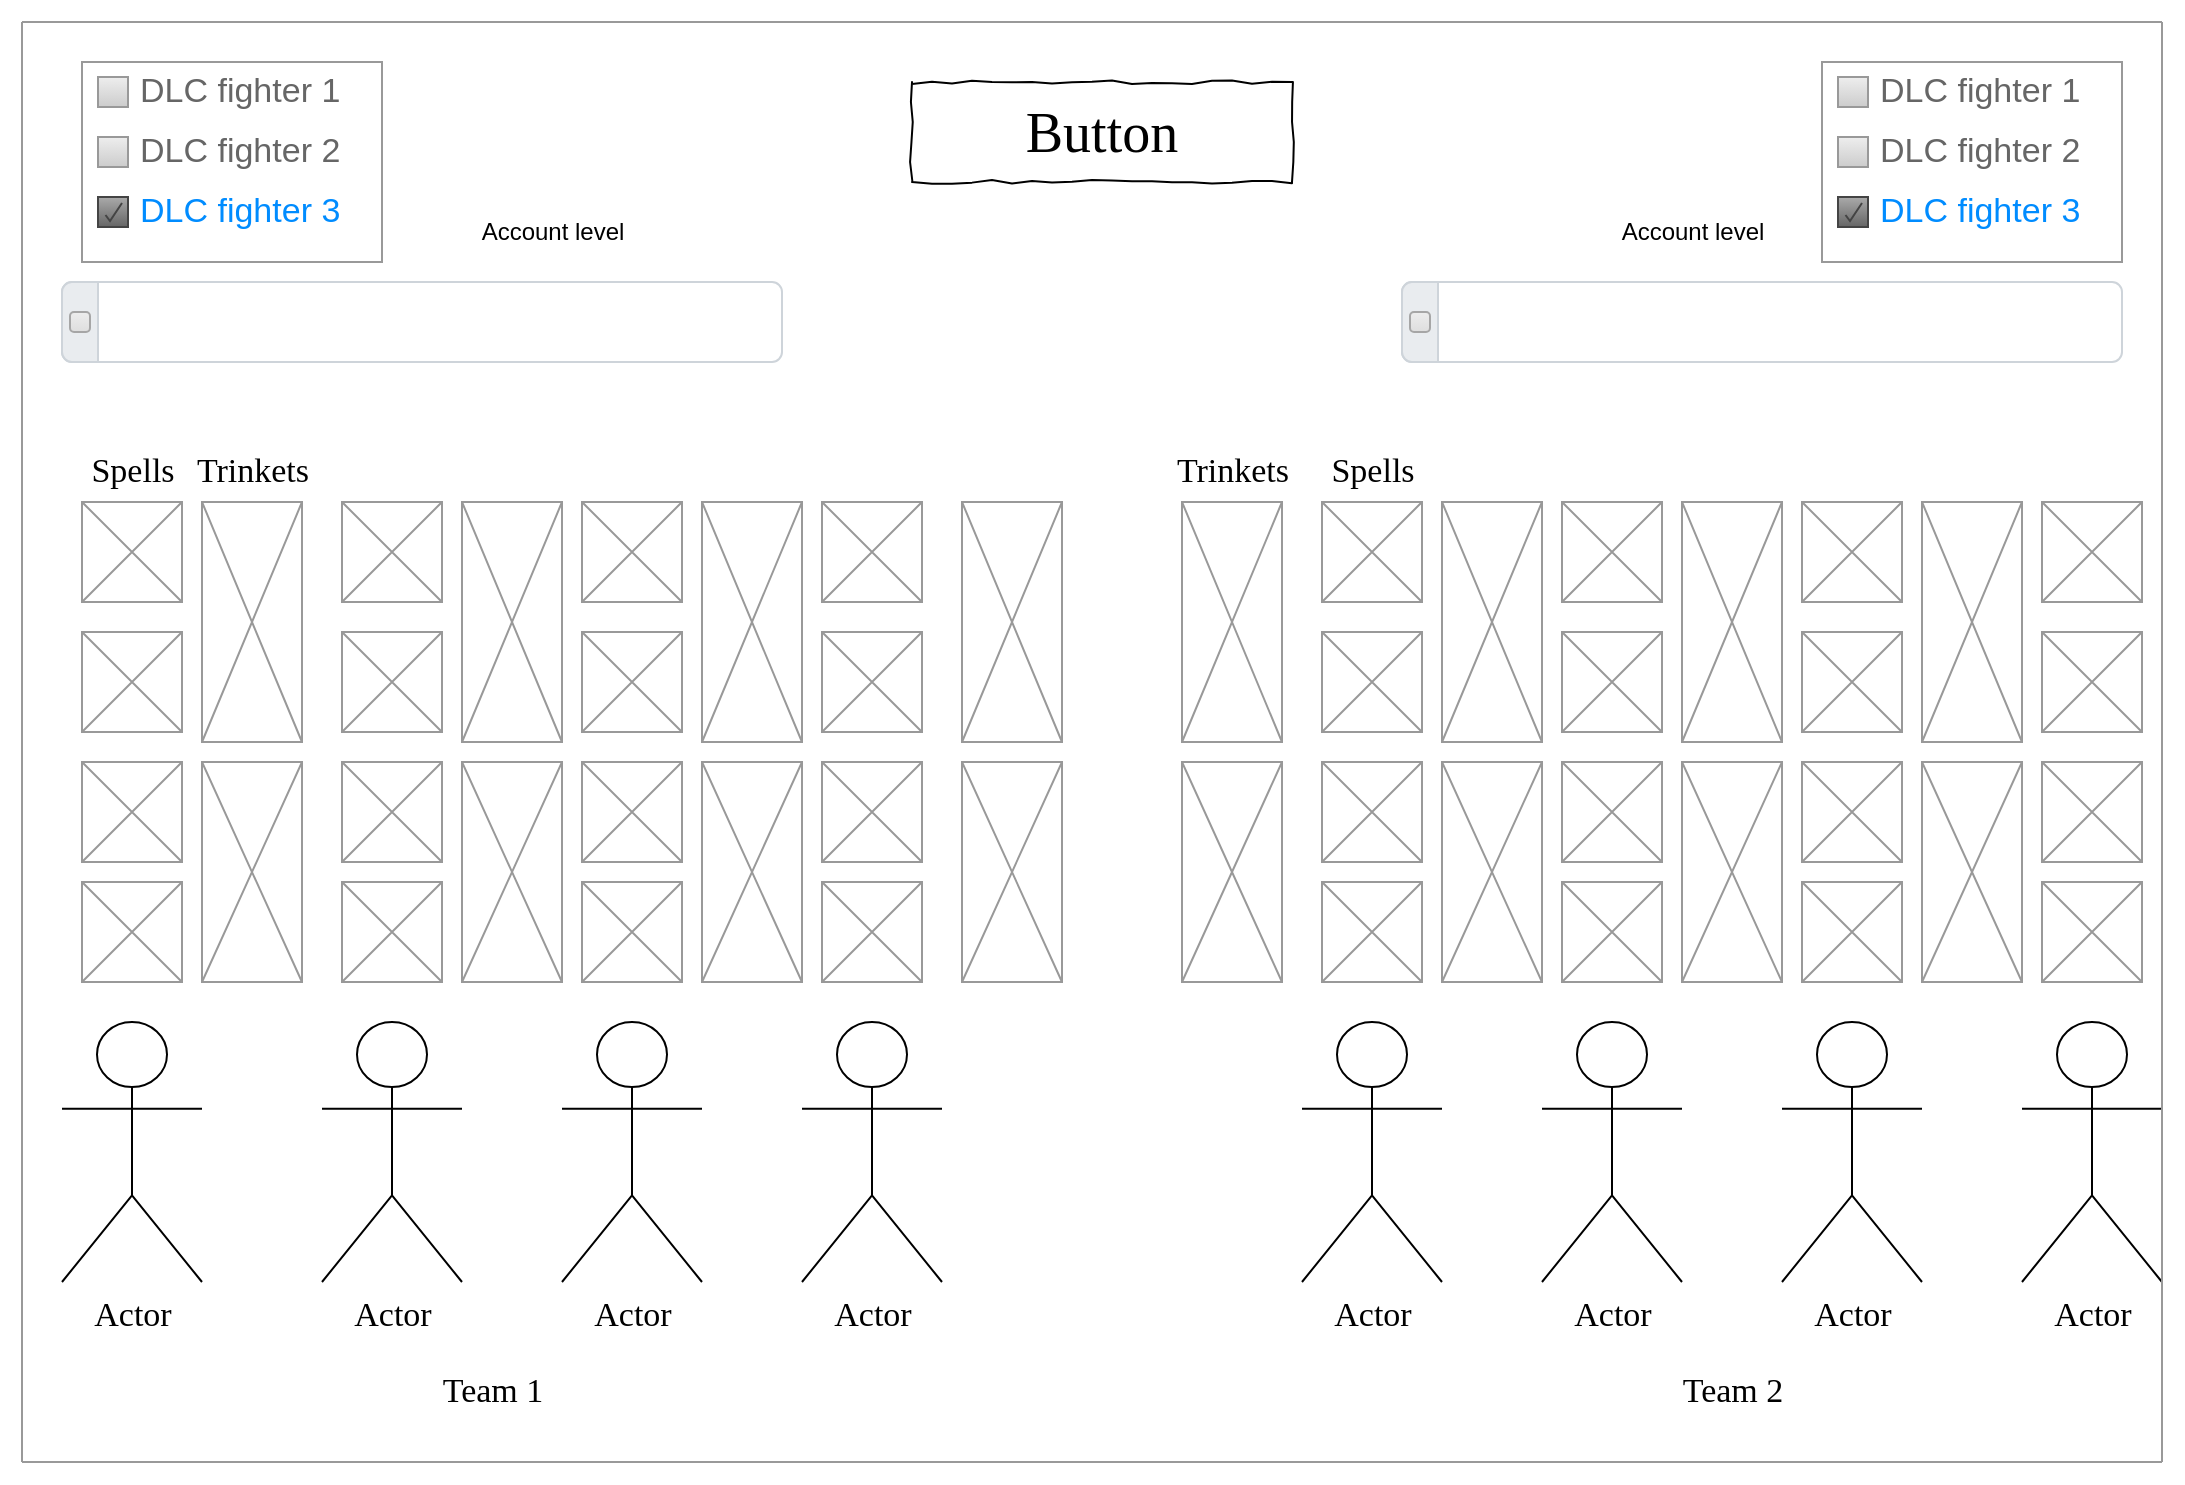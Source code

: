 <mxfile version="20.3.0" type="device"><diagram name="Page-1" id="03018318-947c-dd8e-b7a3-06fadd420f32"><mxGraphModel dx="1422" dy="873" grid="1" gridSize="10" guides="1" tooltips="1" connect="1" arrows="1" fold="1" page="1" pageScale="1" pageWidth="1100" pageHeight="850" background="none" math="0" shadow="0"><root><mxCell id="0"/><mxCell id="1" parent="0"/><mxCell id="677b7b8949515195-2" value="Button" style="whiteSpace=wrap;html=1;rounded=0;shadow=0;labelBackgroundColor=none;strokeWidth=1;fontFamily=Verdana;fontSize=28;align=center;comic=1;" parent="1" vertex="1"><mxGeometry x="455" y="150" width="190" height="50" as="geometry"/></mxCell><mxCell id="S004HbWAybI3GaQVw6qw-1" value="&lt;font style=&quot;font-size: 17px;&quot; face=&quot;Times New Roman&quot;&gt;Team 1&lt;/font&gt;" style="text;html=1;align=center;verticalAlign=middle;resizable=0;points=[];autosize=1;strokeColor=none;fillColor=none;" parent="1" vertex="1"><mxGeometry x="210" y="790" width="70" height="30" as="geometry"/></mxCell><mxCell id="S004HbWAybI3GaQVw6qw-2" value="Actor" style="shape=umlActor;verticalLabelPosition=bottom;verticalAlign=top;html=1;outlineConnect=0;fontFamily=Times New Roman;fontSize=17;" parent="1" vertex="1"><mxGeometry x="30" y="620" width="70" height="130" as="geometry"/></mxCell><mxCell id="S004HbWAybI3GaQVw6qw-4" value="Actor" style="shape=umlActor;verticalLabelPosition=bottom;verticalAlign=top;html=1;outlineConnect=0;fontFamily=Times New Roman;fontSize=17;" parent="1" vertex="1"><mxGeometry x="160" y="620" width="70" height="130" as="geometry"/></mxCell><mxCell id="S004HbWAybI3GaQVw6qw-5" value="Actor" style="shape=umlActor;verticalLabelPosition=bottom;verticalAlign=top;html=1;outlineConnect=0;fontFamily=Times New Roman;fontSize=17;" parent="1" vertex="1"><mxGeometry x="280" y="620" width="70" height="130" as="geometry"/></mxCell><mxCell id="S004HbWAybI3GaQVw6qw-6" value="Actor" style="shape=umlActor;verticalLabelPosition=bottom;verticalAlign=top;html=1;outlineConnect=0;fontFamily=Times New Roman;fontSize=17;" parent="1" vertex="1"><mxGeometry x="400" y="620" width="70" height="130" as="geometry"/></mxCell><mxCell id="S004HbWAybI3GaQVw6qw-7" value="&lt;font style=&quot;font-size: 17px;&quot; face=&quot;Times New Roman&quot;&gt;Team 2&lt;/font&gt;" style="text;html=1;align=center;verticalAlign=middle;resizable=0;points=[];autosize=1;strokeColor=none;fillColor=none;" parent="1" vertex="1"><mxGeometry x="830" y="790" width="70" height="30" as="geometry"/></mxCell><mxCell id="S004HbWAybI3GaQVw6qw-8" value="Actor" style="shape=umlActor;verticalLabelPosition=bottom;verticalAlign=top;html=1;outlineConnect=0;fontFamily=Times New Roman;fontSize=17;" parent="1" vertex="1"><mxGeometry x="650" y="620" width="70" height="130" as="geometry"/></mxCell><mxCell id="S004HbWAybI3GaQVw6qw-9" value="Actor" style="shape=umlActor;verticalLabelPosition=bottom;verticalAlign=top;html=1;outlineConnect=0;fontFamily=Times New Roman;fontSize=17;" parent="1" vertex="1"><mxGeometry x="770" y="620" width="70" height="130" as="geometry"/></mxCell><mxCell id="S004HbWAybI3GaQVw6qw-10" value="Actor" style="shape=umlActor;verticalLabelPosition=bottom;verticalAlign=top;html=1;outlineConnect=0;fontFamily=Times New Roman;fontSize=17;" parent="1" vertex="1"><mxGeometry x="890" y="620" width="70" height="130" as="geometry"/></mxCell><mxCell id="S004HbWAybI3GaQVw6qw-11" value="Actor" style="shape=umlActor;verticalLabelPosition=bottom;verticalAlign=top;html=1;outlineConnect=0;fontFamily=Times New Roman;fontSize=17;" parent="1" vertex="1"><mxGeometry x="1010" y="620" width="70" height="130" as="geometry"/></mxCell><mxCell id="S004HbWAybI3GaQVw6qw-16" value="" style="verticalLabelPosition=bottom;shadow=0;dashed=0;align=center;html=1;verticalAlign=top;strokeWidth=1;shape=mxgraph.mockup.graphics.simpleIcon;strokeColor=#999999;fontFamily=Times New Roman;fontSize=17;" parent="1" vertex="1"><mxGeometry x="40" y="425" width="50" height="50" as="geometry"/></mxCell><mxCell id="S004HbWAybI3GaQVw6qw-17" value="" style="verticalLabelPosition=bottom;shadow=0;dashed=0;align=center;html=1;verticalAlign=top;strokeWidth=1;shape=mxgraph.mockup.graphics.simpleIcon;strokeColor=#999999;fontFamily=Times New Roman;fontSize=17;" parent="1" vertex="1"><mxGeometry x="40" y="550" width="50" height="50" as="geometry"/></mxCell><mxCell id="S004HbWAybI3GaQVw6qw-18" value="" style="verticalLabelPosition=bottom;shadow=0;dashed=0;align=center;html=1;verticalAlign=top;strokeWidth=1;shape=mxgraph.mockup.graphics.simpleIcon;strokeColor=#999999;fontFamily=Times New Roman;fontSize=17;" parent="1" vertex="1"><mxGeometry x="40" y="490" width="50" height="50" as="geometry"/></mxCell><mxCell id="S004HbWAybI3GaQVw6qw-19" value="" style="verticalLabelPosition=bottom;shadow=0;dashed=0;align=center;html=1;verticalAlign=top;strokeWidth=1;shape=mxgraph.mockup.graphics.simpleIcon;strokeColor=#999999;fontFamily=Times New Roman;fontSize=17;" parent="1" vertex="1"><mxGeometry x="40" y="360" width="50" height="50" as="geometry"/></mxCell><mxCell id="S004HbWAybI3GaQVw6qw-20" value="" style="verticalLabelPosition=bottom;shadow=0;dashed=0;align=center;html=1;verticalAlign=top;strokeWidth=1;shape=mxgraph.mockup.graphics.simpleIcon;strokeColor=#999999;fontFamily=Times New Roman;fontSize=17;" parent="1" vertex="1"><mxGeometry x="170" y="425" width="50" height="50" as="geometry"/></mxCell><mxCell id="S004HbWAybI3GaQVw6qw-21" value="" style="verticalLabelPosition=bottom;shadow=0;dashed=0;align=center;html=1;verticalAlign=top;strokeWidth=1;shape=mxgraph.mockup.graphics.simpleIcon;strokeColor=#999999;fontFamily=Times New Roman;fontSize=17;" parent="1" vertex="1"><mxGeometry x="170" y="550" width="50" height="50" as="geometry"/></mxCell><mxCell id="S004HbWAybI3GaQVw6qw-22" value="" style="verticalLabelPosition=bottom;shadow=0;dashed=0;align=center;html=1;verticalAlign=top;strokeWidth=1;shape=mxgraph.mockup.graphics.simpleIcon;strokeColor=#999999;fontFamily=Times New Roman;fontSize=17;" parent="1" vertex="1"><mxGeometry x="170" y="490" width="50" height="50" as="geometry"/></mxCell><mxCell id="S004HbWAybI3GaQVw6qw-23" value="" style="verticalLabelPosition=bottom;shadow=0;dashed=0;align=center;html=1;verticalAlign=top;strokeWidth=1;shape=mxgraph.mockup.graphics.simpleIcon;strokeColor=#999999;fontFamily=Times New Roman;fontSize=17;" parent="1" vertex="1"><mxGeometry x="170" y="360" width="50" height="50" as="geometry"/></mxCell><mxCell id="S004HbWAybI3GaQVw6qw-24" value="" style="verticalLabelPosition=bottom;shadow=0;dashed=0;align=center;html=1;verticalAlign=top;strokeWidth=1;shape=mxgraph.mockup.graphics.simpleIcon;strokeColor=#999999;fontFamily=Times New Roman;fontSize=17;" parent="1" vertex="1"><mxGeometry x="290" y="425" width="50" height="50" as="geometry"/></mxCell><mxCell id="S004HbWAybI3GaQVw6qw-25" value="" style="verticalLabelPosition=bottom;shadow=0;dashed=0;align=center;html=1;verticalAlign=top;strokeWidth=1;shape=mxgraph.mockup.graphics.simpleIcon;strokeColor=#999999;fontFamily=Times New Roman;fontSize=17;" parent="1" vertex="1"><mxGeometry x="290" y="550" width="50" height="50" as="geometry"/></mxCell><mxCell id="S004HbWAybI3GaQVw6qw-26" value="" style="verticalLabelPosition=bottom;shadow=0;dashed=0;align=center;html=1;verticalAlign=top;strokeWidth=1;shape=mxgraph.mockup.graphics.simpleIcon;strokeColor=#999999;fontFamily=Times New Roman;fontSize=17;" parent="1" vertex="1"><mxGeometry x="290" y="490" width="50" height="50" as="geometry"/></mxCell><mxCell id="S004HbWAybI3GaQVw6qw-27" value="" style="verticalLabelPosition=bottom;shadow=0;dashed=0;align=center;html=1;verticalAlign=top;strokeWidth=1;shape=mxgraph.mockup.graphics.simpleIcon;strokeColor=#999999;fontFamily=Times New Roman;fontSize=17;" parent="1" vertex="1"><mxGeometry x="290" y="360" width="50" height="50" as="geometry"/></mxCell><mxCell id="S004HbWAybI3GaQVw6qw-28" value="" style="verticalLabelPosition=bottom;shadow=0;dashed=0;align=center;html=1;verticalAlign=top;strokeWidth=1;shape=mxgraph.mockup.graphics.simpleIcon;strokeColor=#999999;fontFamily=Times New Roman;fontSize=17;" parent="1" vertex="1"><mxGeometry x="410" y="425" width="50" height="50" as="geometry"/></mxCell><mxCell id="S004HbWAybI3GaQVw6qw-29" value="" style="verticalLabelPosition=bottom;shadow=0;dashed=0;align=center;html=1;verticalAlign=top;strokeWidth=1;shape=mxgraph.mockup.graphics.simpleIcon;strokeColor=#999999;fontFamily=Times New Roman;fontSize=17;" parent="1" vertex="1"><mxGeometry x="410" y="550" width="50" height="50" as="geometry"/></mxCell><mxCell id="S004HbWAybI3GaQVw6qw-30" value="" style="verticalLabelPosition=bottom;shadow=0;dashed=0;align=center;html=1;verticalAlign=top;strokeWidth=1;shape=mxgraph.mockup.graphics.simpleIcon;strokeColor=#999999;fontFamily=Times New Roman;fontSize=17;" parent="1" vertex="1"><mxGeometry x="410" y="490" width="50" height="50" as="geometry"/></mxCell><mxCell id="S004HbWAybI3GaQVw6qw-31" value="" style="verticalLabelPosition=bottom;shadow=0;dashed=0;align=center;html=1;verticalAlign=top;strokeWidth=1;shape=mxgraph.mockup.graphics.simpleIcon;strokeColor=#999999;fontFamily=Times New Roman;fontSize=17;" parent="1" vertex="1"><mxGeometry x="410" y="360" width="50" height="50" as="geometry"/></mxCell><mxCell id="S004HbWAybI3GaQVw6qw-32" value="" style="verticalLabelPosition=bottom;shadow=0;dashed=0;align=center;html=1;verticalAlign=top;strokeWidth=1;shape=mxgraph.mockup.graphics.simpleIcon;strokeColor=#999999;fontFamily=Times New Roman;fontSize=17;" parent="1" vertex="1"><mxGeometry x="660" y="425" width="50" height="50" as="geometry"/></mxCell><mxCell id="S004HbWAybI3GaQVw6qw-33" value="" style="verticalLabelPosition=bottom;shadow=0;dashed=0;align=center;html=1;verticalAlign=top;strokeWidth=1;shape=mxgraph.mockup.graphics.simpleIcon;strokeColor=#999999;fontFamily=Times New Roman;fontSize=17;" parent="1" vertex="1"><mxGeometry x="660" y="550" width="50" height="50" as="geometry"/></mxCell><mxCell id="S004HbWAybI3GaQVw6qw-34" value="" style="verticalLabelPosition=bottom;shadow=0;dashed=0;align=center;html=1;verticalAlign=top;strokeWidth=1;shape=mxgraph.mockup.graphics.simpleIcon;strokeColor=#999999;fontFamily=Times New Roman;fontSize=17;" parent="1" vertex="1"><mxGeometry x="660" y="490" width="50" height="50" as="geometry"/></mxCell><mxCell id="S004HbWAybI3GaQVw6qw-35" value="" style="verticalLabelPosition=bottom;shadow=0;dashed=0;align=center;html=1;verticalAlign=top;strokeWidth=1;shape=mxgraph.mockup.graphics.simpleIcon;strokeColor=#999999;fontFamily=Times New Roman;fontSize=17;" parent="1" vertex="1"><mxGeometry x="660" y="360" width="50" height="50" as="geometry"/></mxCell><mxCell id="S004HbWAybI3GaQVw6qw-36" value="" style="verticalLabelPosition=bottom;shadow=0;dashed=0;align=center;html=1;verticalAlign=top;strokeWidth=1;shape=mxgraph.mockup.graphics.simpleIcon;strokeColor=#999999;fontFamily=Times New Roman;fontSize=17;" parent="1" vertex="1"><mxGeometry x="780" y="425" width="50" height="50" as="geometry"/></mxCell><mxCell id="S004HbWAybI3GaQVw6qw-37" value="" style="verticalLabelPosition=bottom;shadow=0;dashed=0;align=center;html=1;verticalAlign=top;strokeWidth=1;shape=mxgraph.mockup.graphics.simpleIcon;strokeColor=#999999;fontFamily=Times New Roman;fontSize=17;" parent="1" vertex="1"><mxGeometry x="780" y="550" width="50" height="50" as="geometry"/></mxCell><mxCell id="S004HbWAybI3GaQVw6qw-38" value="" style="verticalLabelPosition=bottom;shadow=0;dashed=0;align=center;html=1;verticalAlign=top;strokeWidth=1;shape=mxgraph.mockup.graphics.simpleIcon;strokeColor=#999999;fontFamily=Times New Roman;fontSize=17;" parent="1" vertex="1"><mxGeometry x="780" y="490" width="50" height="50" as="geometry"/></mxCell><mxCell id="S004HbWAybI3GaQVw6qw-39" value="" style="verticalLabelPosition=bottom;shadow=0;dashed=0;align=center;html=1;verticalAlign=top;strokeWidth=1;shape=mxgraph.mockup.graphics.simpleIcon;strokeColor=#999999;fontFamily=Times New Roman;fontSize=17;" parent="1" vertex="1"><mxGeometry x="780" y="360" width="50" height="50" as="geometry"/></mxCell><mxCell id="S004HbWAybI3GaQVw6qw-40" value="" style="verticalLabelPosition=bottom;shadow=0;dashed=0;align=center;html=1;verticalAlign=top;strokeWidth=1;shape=mxgraph.mockup.graphics.simpleIcon;strokeColor=#999999;fontFamily=Times New Roman;fontSize=17;" parent="1" vertex="1"><mxGeometry x="900" y="425" width="50" height="50" as="geometry"/></mxCell><mxCell id="S004HbWAybI3GaQVw6qw-41" value="" style="verticalLabelPosition=bottom;shadow=0;dashed=0;align=center;html=1;verticalAlign=top;strokeWidth=1;shape=mxgraph.mockup.graphics.simpleIcon;strokeColor=#999999;fontFamily=Times New Roman;fontSize=17;" parent="1" vertex="1"><mxGeometry x="900" y="550" width="50" height="50" as="geometry"/></mxCell><mxCell id="S004HbWAybI3GaQVw6qw-42" value="" style="verticalLabelPosition=bottom;shadow=0;dashed=0;align=center;html=1;verticalAlign=top;strokeWidth=1;shape=mxgraph.mockup.graphics.simpleIcon;strokeColor=#999999;fontFamily=Times New Roman;fontSize=17;" parent="1" vertex="1"><mxGeometry x="900" y="490" width="50" height="50" as="geometry"/></mxCell><mxCell id="S004HbWAybI3GaQVw6qw-43" value="" style="verticalLabelPosition=bottom;shadow=0;dashed=0;align=center;html=1;verticalAlign=top;strokeWidth=1;shape=mxgraph.mockup.graphics.simpleIcon;strokeColor=#999999;fontFamily=Times New Roman;fontSize=17;" parent="1" vertex="1"><mxGeometry x="900" y="360" width="50" height="50" as="geometry"/></mxCell><mxCell id="S004HbWAybI3GaQVw6qw-44" value="" style="verticalLabelPosition=bottom;shadow=0;dashed=0;align=center;html=1;verticalAlign=top;strokeWidth=1;shape=mxgraph.mockup.graphics.simpleIcon;strokeColor=#999999;fontFamily=Times New Roman;fontSize=17;" parent="1" vertex="1"><mxGeometry x="1020" y="425" width="50" height="50" as="geometry"/></mxCell><mxCell id="S004HbWAybI3GaQVw6qw-45" value="" style="verticalLabelPosition=bottom;shadow=0;dashed=0;align=center;html=1;verticalAlign=top;strokeWidth=1;shape=mxgraph.mockup.graphics.simpleIcon;strokeColor=#999999;fontFamily=Times New Roman;fontSize=17;" parent="1" vertex="1"><mxGeometry x="1020" y="550" width="50" height="50" as="geometry"/></mxCell><mxCell id="S004HbWAybI3GaQVw6qw-46" value="" style="verticalLabelPosition=bottom;shadow=0;dashed=0;align=center;html=1;verticalAlign=top;strokeWidth=1;shape=mxgraph.mockup.graphics.simpleIcon;strokeColor=#999999;fontFamily=Times New Roman;fontSize=17;" parent="1" vertex="1"><mxGeometry x="1020" y="490" width="50" height="50" as="geometry"/></mxCell><mxCell id="S004HbWAybI3GaQVw6qw-47" value="" style="verticalLabelPosition=bottom;shadow=0;dashed=0;align=center;html=1;verticalAlign=top;strokeWidth=1;shape=mxgraph.mockup.graphics.simpleIcon;strokeColor=#999999;fontFamily=Times New Roman;fontSize=17;" parent="1" vertex="1"><mxGeometry x="1020" y="360" width="50" height="50" as="geometry"/></mxCell><mxCell id="S004HbWAybI3GaQVw6qw-48" value="&lt;font style=&quot;font-size: 17px;&quot; face=&quot;Times New Roman&quot;&gt;Spells&lt;/font&gt;" style="text;html=1;align=center;verticalAlign=middle;resizable=0;points=[];autosize=1;strokeColor=none;fillColor=none;" parent="1" vertex="1"><mxGeometry x="30" y="330" width="70" height="30" as="geometry"/></mxCell><mxCell id="S004HbWAybI3GaQVw6qw-49" value="&lt;font style=&quot;font-size: 17px;&quot; face=&quot;Times New Roman&quot;&gt;Spells&lt;/font&gt;" style="text;html=1;align=center;verticalAlign=middle;resizable=0;points=[];autosize=1;strokeColor=none;fillColor=none;" parent="1" vertex="1"><mxGeometry x="650" y="330" width="70" height="30" as="geometry"/></mxCell><mxCell id="S004HbWAybI3GaQVw6qw-52" value="" style="verticalLabelPosition=bottom;shadow=0;dashed=0;align=center;html=1;verticalAlign=top;strokeWidth=1;shape=mxgraph.mockup.graphics.simpleIcon;strokeColor=#999999;fontFamily=Times New Roman;fontSize=17;" parent="1" vertex="1"><mxGeometry x="100" y="360" width="50" height="120" as="geometry"/></mxCell><mxCell id="S004HbWAybI3GaQVw6qw-53" value="" style="verticalLabelPosition=bottom;shadow=0;dashed=0;align=center;html=1;verticalAlign=top;strokeWidth=1;shape=mxgraph.mockup.graphics.simpleIcon;strokeColor=#999999;fontFamily=Times New Roman;fontSize=17;" parent="1" vertex="1"><mxGeometry x="100" y="490" width="50" height="110" as="geometry"/></mxCell><mxCell id="S004HbWAybI3GaQVw6qw-54" value="&lt;font style=&quot;font-size: 17px;&quot; face=&quot;Times New Roman&quot;&gt;Trinkets&lt;br&gt;&lt;/font&gt;" style="text;html=1;align=center;verticalAlign=middle;resizable=0;points=[];autosize=1;strokeColor=none;fillColor=none;" parent="1" vertex="1"><mxGeometry x="85" y="330" width="80" height="30" as="geometry"/></mxCell><mxCell id="S004HbWAybI3GaQVw6qw-55" value="" style="verticalLabelPosition=bottom;shadow=0;dashed=0;align=center;html=1;verticalAlign=top;strokeWidth=1;shape=mxgraph.mockup.graphics.simpleIcon;strokeColor=#999999;fontFamily=Times New Roman;fontSize=17;" parent="1" vertex="1"><mxGeometry x="230" y="360" width="50" height="120" as="geometry"/></mxCell><mxCell id="S004HbWAybI3GaQVw6qw-56" value="" style="verticalLabelPosition=bottom;shadow=0;dashed=0;align=center;html=1;verticalAlign=top;strokeWidth=1;shape=mxgraph.mockup.graphics.simpleIcon;strokeColor=#999999;fontFamily=Times New Roman;fontSize=17;" parent="1" vertex="1"><mxGeometry x="230" y="490" width="50" height="110" as="geometry"/></mxCell><mxCell id="S004HbWAybI3GaQVw6qw-57" value="" style="verticalLabelPosition=bottom;shadow=0;dashed=0;align=center;html=1;verticalAlign=top;strokeWidth=1;shape=mxgraph.mockup.graphics.simpleIcon;strokeColor=#999999;fontFamily=Times New Roman;fontSize=17;" parent="1" vertex="1"><mxGeometry x="350" y="360" width="50" height="120" as="geometry"/></mxCell><mxCell id="S004HbWAybI3GaQVw6qw-58" value="" style="verticalLabelPosition=bottom;shadow=0;dashed=0;align=center;html=1;verticalAlign=top;strokeWidth=1;shape=mxgraph.mockup.graphics.simpleIcon;strokeColor=#999999;fontFamily=Times New Roman;fontSize=17;" parent="1" vertex="1"><mxGeometry x="350" y="490" width="50" height="110" as="geometry"/></mxCell><mxCell id="S004HbWAybI3GaQVw6qw-59" value="" style="verticalLabelPosition=bottom;shadow=0;dashed=0;align=center;html=1;verticalAlign=top;strokeWidth=1;shape=mxgraph.mockup.graphics.simpleIcon;strokeColor=#999999;fontFamily=Times New Roman;fontSize=17;" parent="1" vertex="1"><mxGeometry x="480" y="360" width="50" height="120" as="geometry"/></mxCell><mxCell id="S004HbWAybI3GaQVw6qw-60" value="" style="verticalLabelPosition=bottom;shadow=0;dashed=0;align=center;html=1;verticalAlign=top;strokeWidth=1;shape=mxgraph.mockup.graphics.simpleIcon;strokeColor=#999999;fontFamily=Times New Roman;fontSize=17;" parent="1" vertex="1"><mxGeometry x="480" y="490" width="50" height="110" as="geometry"/></mxCell><mxCell id="S004HbWAybI3GaQVw6qw-62" value="" style="verticalLabelPosition=bottom;shadow=0;dashed=0;align=center;html=1;verticalAlign=top;strokeWidth=1;shape=mxgraph.mockup.graphics.simpleIcon;strokeColor=#999999;fontFamily=Times New Roman;fontSize=17;" parent="1" vertex="1"><mxGeometry x="590" y="360" width="50" height="120" as="geometry"/></mxCell><mxCell id="S004HbWAybI3GaQVw6qw-63" value="" style="verticalLabelPosition=bottom;shadow=0;dashed=0;align=center;html=1;verticalAlign=top;strokeWidth=1;shape=mxgraph.mockup.graphics.simpleIcon;strokeColor=#999999;fontFamily=Times New Roman;fontSize=17;" parent="1" vertex="1"><mxGeometry x="590" y="490" width="50" height="110" as="geometry"/></mxCell><mxCell id="S004HbWAybI3GaQVw6qw-64" value="" style="verticalLabelPosition=bottom;shadow=0;dashed=0;align=center;html=1;verticalAlign=top;strokeWidth=1;shape=mxgraph.mockup.graphics.simpleIcon;strokeColor=#999999;fontFamily=Times New Roman;fontSize=17;" parent="1" vertex="1"><mxGeometry x="720" y="360" width="50" height="120" as="geometry"/></mxCell><mxCell id="S004HbWAybI3GaQVw6qw-65" value="" style="verticalLabelPosition=bottom;shadow=0;dashed=0;align=center;html=1;verticalAlign=top;strokeWidth=1;shape=mxgraph.mockup.graphics.simpleIcon;strokeColor=#999999;fontFamily=Times New Roman;fontSize=17;" parent="1" vertex="1"><mxGeometry x="720" y="490" width="50" height="110" as="geometry"/></mxCell><mxCell id="S004HbWAybI3GaQVw6qw-66" value="" style="verticalLabelPosition=bottom;shadow=0;dashed=0;align=center;html=1;verticalAlign=top;strokeWidth=1;shape=mxgraph.mockup.graphics.simpleIcon;strokeColor=#999999;fontFamily=Times New Roman;fontSize=17;" parent="1" vertex="1"><mxGeometry x="840" y="360" width="50" height="120" as="geometry"/></mxCell><mxCell id="S004HbWAybI3GaQVw6qw-67" value="" style="verticalLabelPosition=bottom;shadow=0;dashed=0;align=center;html=1;verticalAlign=top;strokeWidth=1;shape=mxgraph.mockup.graphics.simpleIcon;strokeColor=#999999;fontFamily=Times New Roman;fontSize=17;" parent="1" vertex="1"><mxGeometry x="840" y="490" width="50" height="110" as="geometry"/></mxCell><mxCell id="S004HbWAybI3GaQVw6qw-70" value="" style="verticalLabelPosition=bottom;shadow=0;dashed=0;align=center;html=1;verticalAlign=top;strokeWidth=1;shape=mxgraph.mockup.graphics.simpleIcon;strokeColor=#999999;fontFamily=Times New Roman;fontSize=17;" parent="1" vertex="1"><mxGeometry x="960" y="360" width="50" height="120" as="geometry"/></mxCell><mxCell id="S004HbWAybI3GaQVw6qw-71" value="" style="verticalLabelPosition=bottom;shadow=0;dashed=0;align=center;html=1;verticalAlign=top;strokeWidth=1;shape=mxgraph.mockup.graphics.simpleIcon;strokeColor=#999999;fontFamily=Times New Roman;fontSize=17;" parent="1" vertex="1"><mxGeometry x="960" y="490" width="50" height="110" as="geometry"/></mxCell><mxCell id="S004HbWAybI3GaQVw6qw-72" value="&lt;font style=&quot;font-size: 17px;&quot; face=&quot;Times New Roman&quot;&gt;Trinkets&lt;br&gt;&lt;/font&gt;" style="text;html=1;align=center;verticalAlign=middle;resizable=0;points=[];autosize=1;strokeColor=none;fillColor=none;" parent="1" vertex="1"><mxGeometry x="575" y="330" width="80" height="30" as="geometry"/></mxCell><mxCell id="S004HbWAybI3GaQVw6qw-73" value="" style="verticalLabelPosition=bottom;shadow=0;dashed=0;align=center;html=1;verticalAlign=top;strokeWidth=1;shape=mxgraph.mockup.markup.line;strokeColor=#999999;fontFamily=Times New Roman;fontSize=17;" parent="1" vertex="1"><mxGeometry x="10" y="110" width="1070" height="20" as="geometry"/></mxCell><mxCell id="S004HbWAybI3GaQVw6qw-74" value="" style="verticalLabelPosition=bottom;shadow=0;dashed=0;align=center;html=1;verticalAlign=top;strokeWidth=1;shape=mxgraph.mockup.markup.line;strokeColor=#999999;direction=north;fontFamily=Times New Roman;fontSize=17;" parent="1" vertex="1"><mxGeometry y="120" width="20" height="720" as="geometry"/></mxCell><mxCell id="S004HbWAybI3GaQVw6qw-75" value="" style="verticalLabelPosition=bottom;shadow=0;dashed=0;align=center;html=1;verticalAlign=top;strokeWidth=1;shape=mxgraph.mockup.markup.line;strokeColor=#999999;fontFamily=Times New Roman;fontSize=17;" parent="1" vertex="1"><mxGeometry x="10" y="830" width="1070" height="20" as="geometry"/></mxCell><mxCell id="S004HbWAybI3GaQVw6qw-76" value="" style="verticalLabelPosition=bottom;shadow=0;dashed=0;align=center;html=1;verticalAlign=top;strokeWidth=1;shape=mxgraph.mockup.markup.line;strokeColor=#999999;direction=north;fontFamily=Times New Roman;fontSize=17;" parent="1" vertex="1"><mxGeometry x="1070" y="120" width="20" height="720" as="geometry"/></mxCell><mxCell id="WGLdI5NjbWCWEJ89pagT-21" value="" style="strokeWidth=1;shadow=0;dashed=0;align=center;html=1;shape=mxgraph.mockup.forms.rrect;rSize=0;strokeColor=#999999;fillColor=#ffffff;recursiveResize=0;" vertex="1" parent="1"><mxGeometry x="40" y="140" width="150" height="100" as="geometry"/></mxCell><mxCell id="WGLdI5NjbWCWEJ89pagT-22" value="DLC fighter 1" style="strokeWidth=1;shadow=0;dashed=0;align=center;html=1;shape=mxgraph.mockup.forms.rrect;rSize=0;fillColor=#eeeeee;strokeColor=#999999;gradientColor=#cccccc;align=left;spacingLeft=4;fontSize=17;fontColor=#666666;labelPosition=right;" vertex="1" parent="WGLdI5NjbWCWEJ89pagT-21"><mxGeometry x="8" y="7.5" width="15" height="15" as="geometry"/></mxCell><mxCell id="WGLdI5NjbWCWEJ89pagT-23" value="DLC fighter 2" style="strokeWidth=1;shadow=0;dashed=0;align=center;html=1;shape=mxgraph.mockup.forms.rrect;rSize=0;fillColor=#eeeeee;strokeColor=#999999;gradientColor=#cccccc;align=left;spacingLeft=4;fontSize=17;fontColor=#666666;labelPosition=right;" vertex="1" parent="WGLdI5NjbWCWEJ89pagT-21"><mxGeometry x="8" y="37.5" width="15" height="15" as="geometry"/></mxCell><mxCell id="WGLdI5NjbWCWEJ89pagT-24" value="DLC fighter 3" style="strokeWidth=1;shadow=0;dashed=0;align=center;html=1;shape=mxgraph.mockup.forms.checkbox;rSize=0;resizable=0;fillColor=#aaaaaa;strokeColor=#444444;gradientColor=#666666;align=left;spacingLeft=4;fontSize=17;fontColor=#008cff;labelPosition=right;" vertex="1" parent="WGLdI5NjbWCWEJ89pagT-21"><mxGeometry x="8" y="67.5" width="15" height="15" as="geometry"/></mxCell><mxCell id="WGLdI5NjbWCWEJ89pagT-26" value="" style="strokeWidth=1;shadow=0;dashed=0;align=center;html=1;shape=mxgraph.mockup.forms.rrect;rSize=0;strokeColor=#999999;fillColor=#ffffff;recursiveResize=0;" vertex="1" parent="1"><mxGeometry x="910" y="140" width="150" height="100" as="geometry"/></mxCell><mxCell id="WGLdI5NjbWCWEJ89pagT-27" value="DLC fighter 1" style="strokeWidth=1;shadow=0;dashed=0;align=center;html=1;shape=mxgraph.mockup.forms.rrect;rSize=0;fillColor=#eeeeee;strokeColor=#999999;gradientColor=#cccccc;align=left;spacingLeft=4;fontSize=17;fontColor=#666666;labelPosition=right;" vertex="1" parent="WGLdI5NjbWCWEJ89pagT-26"><mxGeometry x="8" y="7.5" width="15" height="15" as="geometry"/></mxCell><mxCell id="WGLdI5NjbWCWEJ89pagT-28" value="DLC fighter 2" style="strokeWidth=1;shadow=0;dashed=0;align=center;html=1;shape=mxgraph.mockup.forms.rrect;rSize=0;fillColor=#eeeeee;strokeColor=#999999;gradientColor=#cccccc;align=left;spacingLeft=4;fontSize=17;fontColor=#666666;labelPosition=right;" vertex="1" parent="WGLdI5NjbWCWEJ89pagT-26"><mxGeometry x="8" y="37.5" width="15" height="15" as="geometry"/></mxCell><mxCell id="WGLdI5NjbWCWEJ89pagT-29" value="DLC fighter 3" style="strokeWidth=1;shadow=0;dashed=0;align=center;html=1;shape=mxgraph.mockup.forms.checkbox;rSize=0;resizable=0;fillColor=#aaaaaa;strokeColor=#444444;gradientColor=#666666;align=left;spacingLeft=4;fontSize=17;fontColor=#008cff;labelPosition=right;" vertex="1" parent="WGLdI5NjbWCWEJ89pagT-26"><mxGeometry x="8" y="67.5" width="15" height="15" as="geometry"/></mxCell><mxCell id="WGLdI5NjbWCWEJ89pagT-30" value="" style="html=1;shadow=0;dashed=0;shape=mxgraph.bootstrap.rrect;rSize=5;strokeColor=#CED4DA;html=1;whiteSpace=wrap;fillColor=#FFFFFF;fontColor=#7D868C;align=left;spacing=15;spacingLeft=40;fontSize=14;" vertex="1" parent="1"><mxGeometry x="30" y="250" width="360" height="40" as="geometry"/></mxCell><mxCell id="WGLdI5NjbWCWEJ89pagT-31" value="" style="html=1;shadow=0;dashed=0;shape=mxgraph.bootstrap.leftButton;strokeColor=inherit;gradientColor=inherit;fontColor=inherit;fillColor=#E9ECEF;rSize=5;perimeter=none;whiteSpace=wrap;resizeHeight=1;fontSize=14;" vertex="1" parent="WGLdI5NjbWCWEJ89pagT-30"><mxGeometry width="18" height="40" as="geometry"/></mxCell><mxCell id="WGLdI5NjbWCWEJ89pagT-32" value="" style="html=1;shadow=0;dashed=0;shape=mxgraph.bootstrap.checkbox2;labelPosition=right;verticalLabelPosition=middle;align=left;verticalAlign=middle;gradientColor=#DEDEDE;fillColor=#EDEDED;strokeColor=#A6A6A6;checked=0;spacing=5;checkedFill=#0085FC;checkedStroke=#ffffff;" vertex="1" parent="WGLdI5NjbWCWEJ89pagT-31"><mxGeometry x="0.5" y="0.5" width="10" height="10" relative="1" as="geometry"><mxPoint x="-5" y="-5" as="offset"/></mxGeometry></mxCell><mxCell id="WGLdI5NjbWCWEJ89pagT-33" value="Account level" style="text;html=1;align=center;verticalAlign=middle;resizable=0;points=[];autosize=1;strokeColor=none;fillColor=none;" vertex="1" parent="1"><mxGeometry x="230" y="210" width="90" height="30" as="geometry"/></mxCell><mxCell id="WGLdI5NjbWCWEJ89pagT-34" value="Account level" style="text;html=1;align=center;verticalAlign=middle;resizable=0;points=[];autosize=1;strokeColor=none;fillColor=none;" vertex="1" parent="1"><mxGeometry x="800" y="210" width="90" height="30" as="geometry"/></mxCell><mxCell id="WGLdI5NjbWCWEJ89pagT-35" value="" style="html=1;shadow=0;dashed=0;shape=mxgraph.bootstrap.rrect;rSize=5;strokeColor=#CED4DA;html=1;whiteSpace=wrap;fillColor=#FFFFFF;fontColor=#7D868C;align=left;spacing=15;spacingLeft=40;fontSize=14;" vertex="1" parent="1"><mxGeometry x="700" y="250" width="360" height="40" as="geometry"/></mxCell><mxCell id="WGLdI5NjbWCWEJ89pagT-36" value="" style="html=1;shadow=0;dashed=0;shape=mxgraph.bootstrap.leftButton;strokeColor=inherit;gradientColor=inherit;fontColor=inherit;fillColor=#E9ECEF;rSize=5;perimeter=none;whiteSpace=wrap;resizeHeight=1;fontSize=14;" vertex="1" parent="WGLdI5NjbWCWEJ89pagT-35"><mxGeometry width="18" height="40" as="geometry"/></mxCell><mxCell id="WGLdI5NjbWCWEJ89pagT-37" value="" style="html=1;shadow=0;dashed=0;shape=mxgraph.bootstrap.checkbox2;labelPosition=right;verticalLabelPosition=middle;align=left;verticalAlign=middle;gradientColor=#DEDEDE;fillColor=#EDEDED;strokeColor=#A6A6A6;checked=0;spacing=5;checkedFill=#0085FC;checkedStroke=#ffffff;" vertex="1" parent="WGLdI5NjbWCWEJ89pagT-36"><mxGeometry x="0.5" y="0.5" width="10" height="10" relative="1" as="geometry"><mxPoint x="-5" y="-5" as="offset"/></mxGeometry></mxCell></root></mxGraphModel></diagram></mxfile>